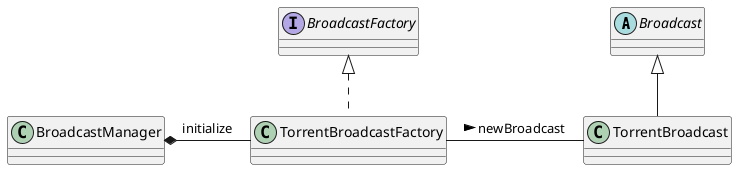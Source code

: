 @startuml

abstract  Broadcast
interface BroadcastFactory

Broadcast <|-- TorrentBroadcast
BroadcastFactory <|.. TorrentBroadcastFactory

TorrentBroadcastFactory - TorrentBroadcast:newBroadcast >

BroadcastManager *-TorrentBroadcastFactory:initialize
@enduml
